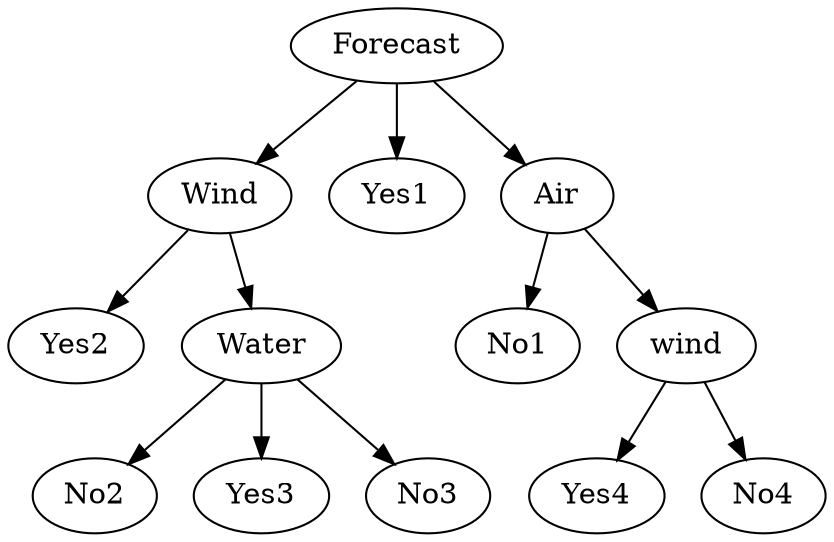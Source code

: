 strict digraph "" {
	Forecast -> Wind;
	Forecast -> Yes1;
	Forecast -> Air;
	Wind -> Yes2;
	Wind -> Water;
	Air -> No1;
	Air -> wind;
	Water -> No2;
	Water -> Yes3;
	Water -> No3;
	wind -> Yes4;
	wind -> No4;
}
